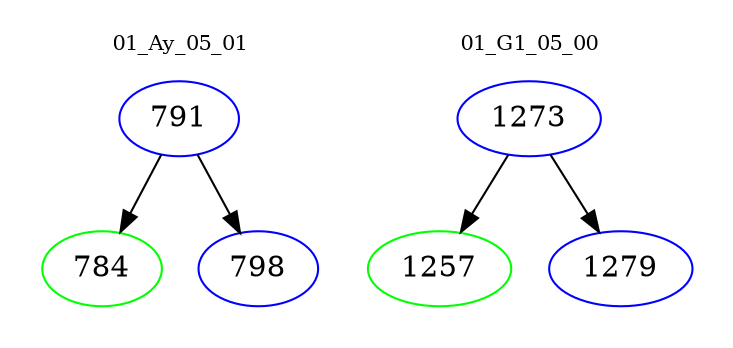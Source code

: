digraph{
subgraph cluster_0 {
color = white
label = "01_Ay_05_01";
fontsize=10;
T0_791 [label="791", color="blue"]
T0_791 -> T0_784 [color="black"]
T0_784 [label="784", color="green"]
T0_791 -> T0_798 [color="black"]
T0_798 [label="798", color="blue"]
}
subgraph cluster_1 {
color = white
label = "01_G1_05_00";
fontsize=10;
T1_1273 [label="1273", color="blue"]
T1_1273 -> T1_1257 [color="black"]
T1_1257 [label="1257", color="green"]
T1_1273 -> T1_1279 [color="black"]
T1_1279 [label="1279", color="blue"]
}
}
